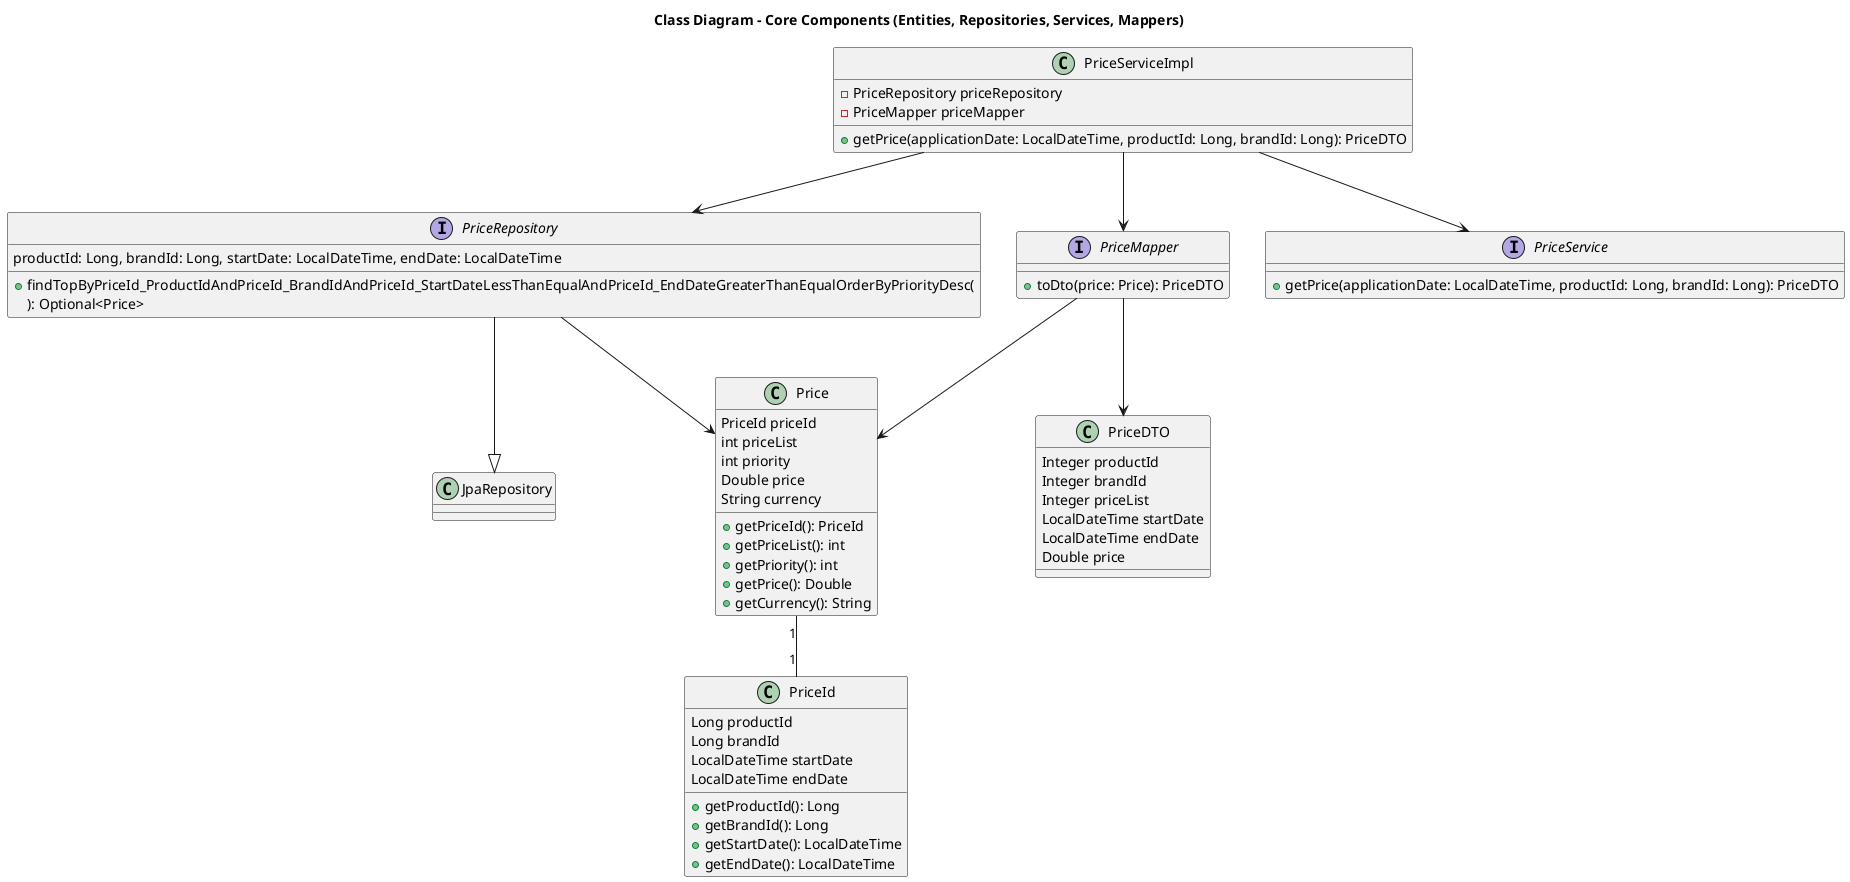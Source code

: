 @startuml
title Class Diagram - Core Components (Entities, Repositories, Services, Mappers)

' Entities
class Price {
    PriceId priceId
    int priceList
    int priority
    Double price
    String currency
    + getPriceId(): PriceId
    + getPriceList(): int
    + getPriority(): int
    + getPrice(): Double
    + getCurrency(): String
}

class PriceId {
    Long productId
    Long brandId
    LocalDateTime startDate
    LocalDateTime endDate
    + getProductId(): Long
    + getBrandId(): Long
    + getStartDate(): LocalDateTime
    + getEndDate(): LocalDateTime
}

' DTOs
class PriceDTO {
    Integer productId
    Integer brandId
    Integer priceList
    LocalDateTime startDate
    LocalDateTime endDate
    Double price
}

' Repositories
interface PriceRepository {
    + findTopByPriceId_ProductIdAndPriceId_BrandIdAndPriceId_StartDateLessThanEqualAndPriceId_EndDateGreaterThanEqualOrderByPriorityDesc(
        productId: Long, brandId: Long, startDate: LocalDateTime, endDate: LocalDateTime
    ): Optional<Price>
}

' Mappers
interface PriceMapper {
    + toDto(price: Price): PriceDTO
}

' Services
interface PriceService {
    + getPrice(applicationDate: LocalDateTime, productId: Long, brandId: Long): PriceDTO
}

class PriceServiceImpl {
    - PriceRepository priceRepository
    - PriceMapper priceMapper
    + getPrice(applicationDate: LocalDateTime, productId: Long, brandId: Long): PriceDTO
}

' Relationships
Price "1" -- "1" PriceId
PriceRepository --|> JpaRepository
PriceRepository --> Price
PriceMapper --> Price
PriceMapper --> PriceDTO
PriceServiceImpl --> PriceMapper
PriceServiceImpl --> PriceRepository
PriceServiceImpl --> PriceService

@enduml

